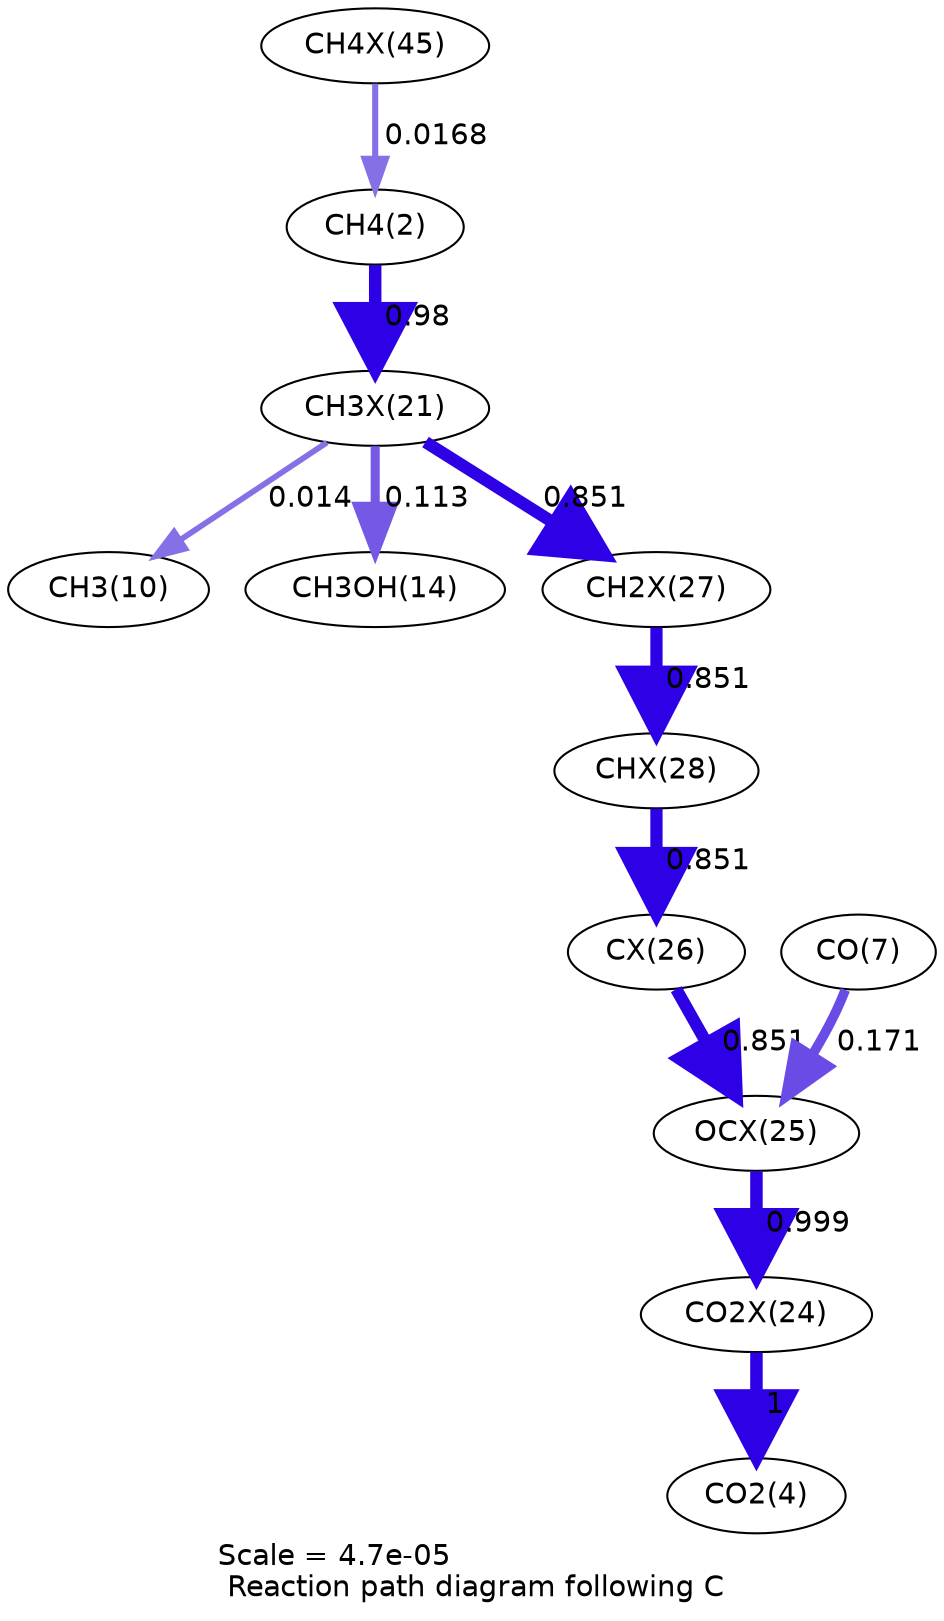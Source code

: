 digraph reaction_paths {
center=1;
s35 -> s4[fontname="Helvetica", penwidth=2.92, arrowsize=1.46, color="0.7, 0.517, 0.9"
, label=" 0.0168"];
s4 -> s27[fontname="Helvetica", penwidth=5.98, arrowsize=2.99, color="0.7, 1.48, 0.9"
, label=" 0.98"];
s27 -> s12[fontname="Helvetica", penwidth=2.78, arrowsize=1.39, color="0.7, 0.514, 0.9"
, label=" 0.014"];
s27 -> s16[fontname="Helvetica", penwidth=4.36, arrowsize=2.18, color="0.7, 0.613, 0.9"
, label=" 0.113"];
s27 -> s33[fontname="Helvetica", penwidth=5.88, arrowsize=2.94, color="0.7, 1.35, 0.9"
, label=" 0.851"];
s33 -> s34[fontname="Helvetica", penwidth=5.88, arrowsize=2.94, color="0.7, 1.35, 0.9"
, label=" 0.851"];
s34 -> s32[fontname="Helvetica", penwidth=5.88, arrowsize=2.94, color="0.7, 1.35, 0.9"
, label=" 0.851"];
s32 -> s31[fontname="Helvetica", penwidth=5.88, arrowsize=2.94, color="0.7, 1.35, 0.9"
, label=" 0.851"];
s9 -> s31[fontname="Helvetica", penwidth=4.66, arrowsize=2.33, color="0.7, 0.671, 0.9"
, label=" 0.171"];
s31 -> s30[fontname="Helvetica", penwidth=6, arrowsize=3, color="0.7, 1.5, 0.9"
, label=" 0.999"];
s30 -> s6[fontname="Helvetica", penwidth=6, arrowsize=3, color="0.7, 1.5, 0.9"
, label=" 1"];
s4 [ fontname="Helvetica", label="CH4(2)"];
s6 [ fontname="Helvetica", label="CO2(4)"];
s9 [ fontname="Helvetica", label="CO(7)"];
s12 [ fontname="Helvetica", label="CH3(10)"];
s16 [ fontname="Helvetica", label="CH3OH(14)"];
s27 [ fontname="Helvetica", label="CH3X(21)"];
s30 [ fontname="Helvetica", label="CO2X(24)"];
s31 [ fontname="Helvetica", label="OCX(25)"];
s32 [ fontname="Helvetica", label="CX(26)"];
s33 [ fontname="Helvetica", label="CH2X(27)"];
s34 [ fontname="Helvetica", label="CHX(28)"];
s35 [ fontname="Helvetica", label="CH4X(45)"];
 label = "Scale = 4.7e-05\l Reaction path diagram following C";
 fontname = "Helvetica";
}
